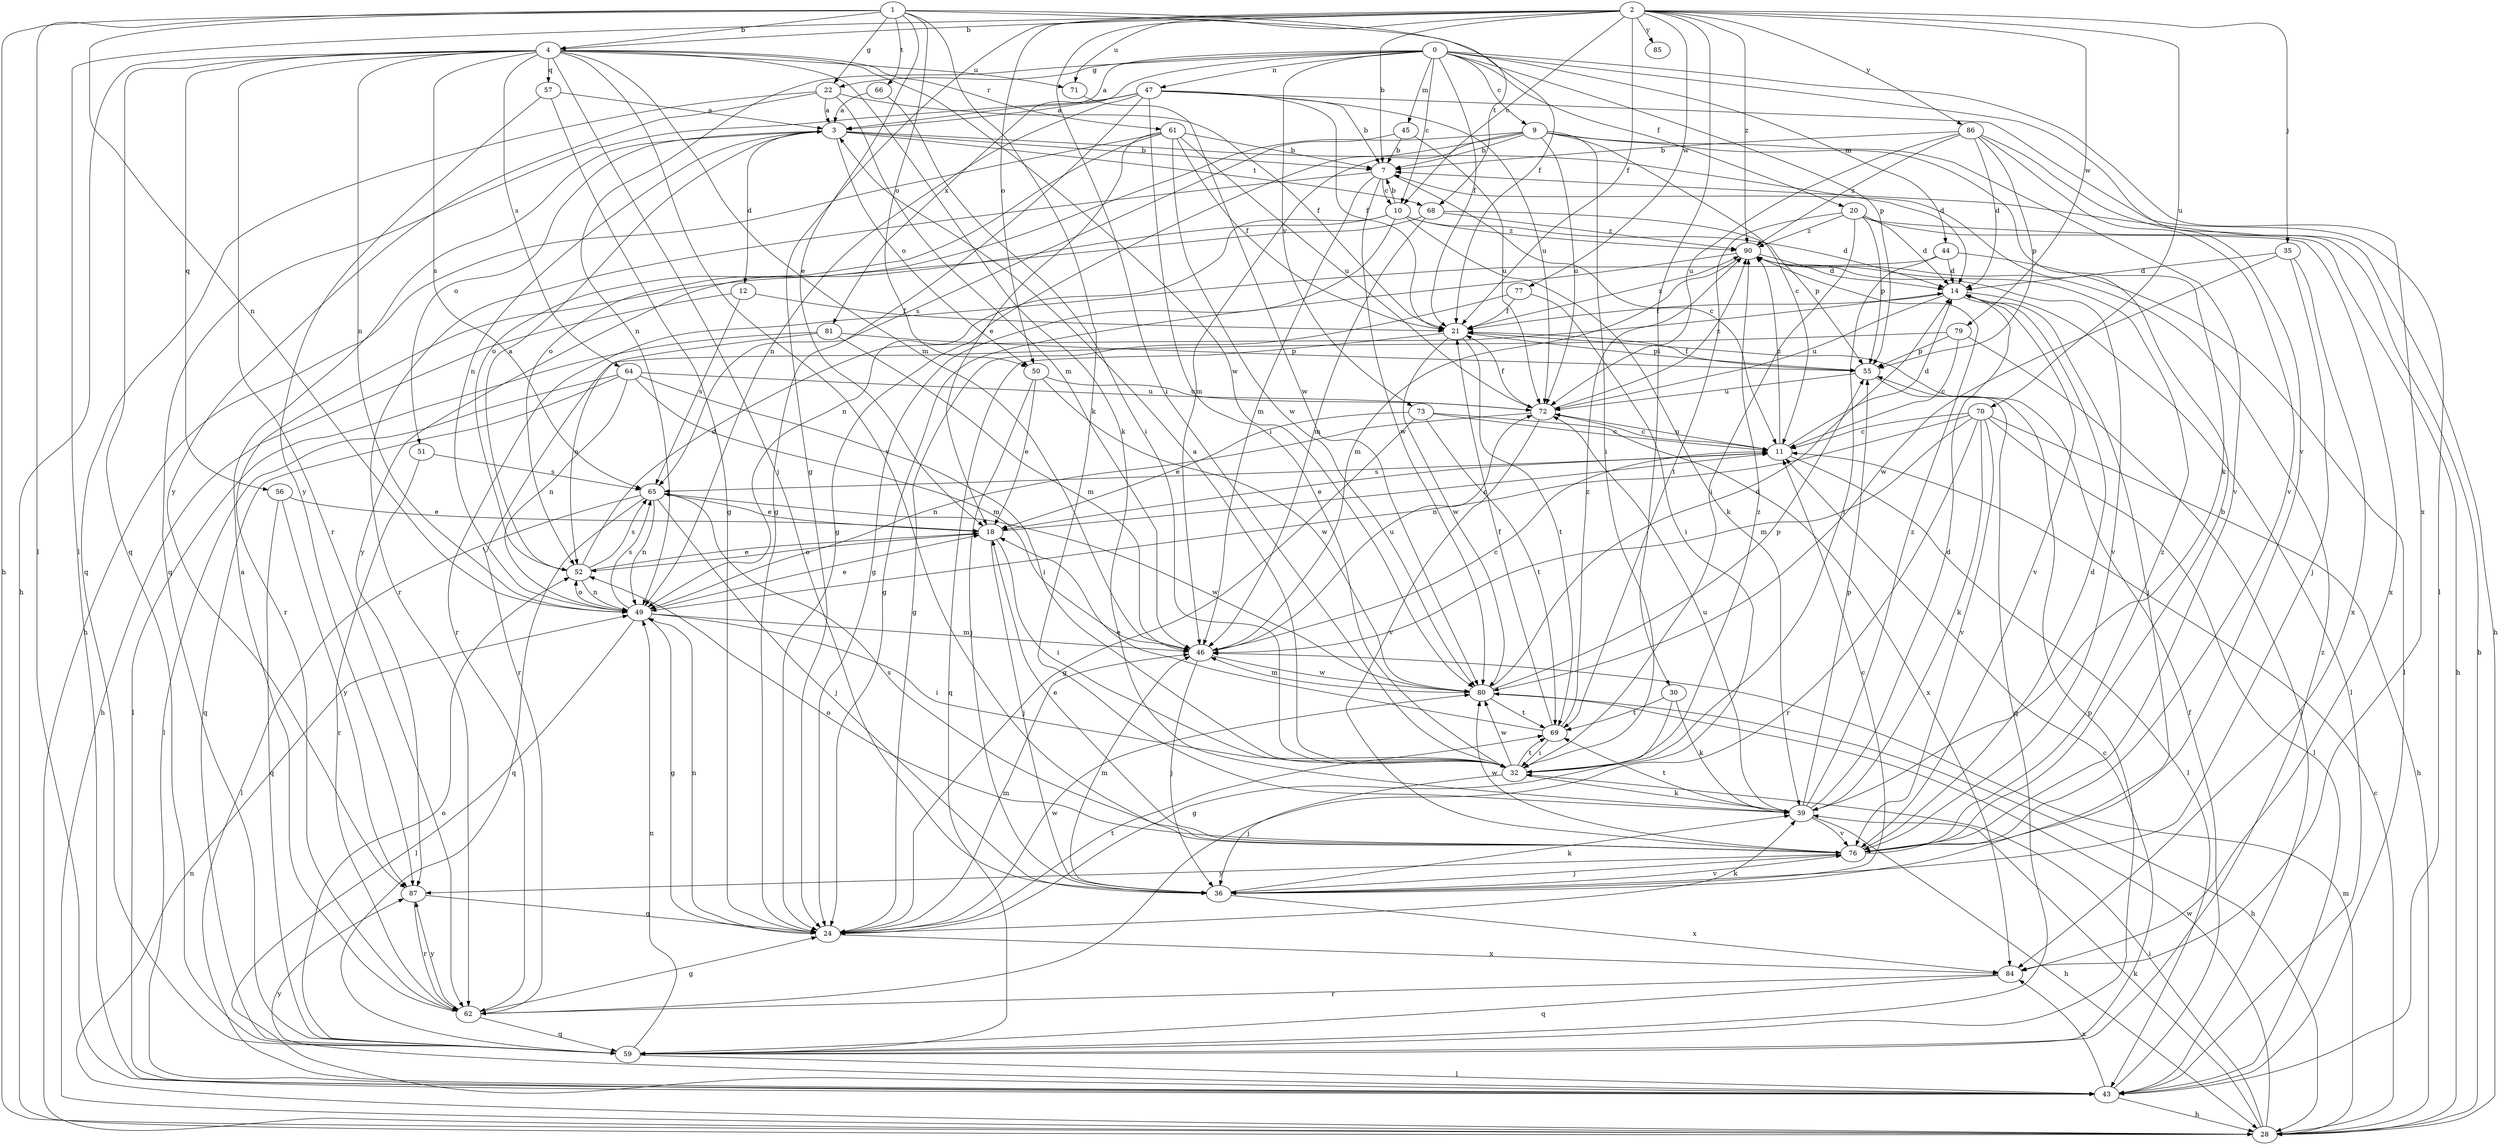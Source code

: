 strict digraph  {
0;
1;
2;
3;
4;
7;
9;
10;
11;
12;
14;
18;
20;
21;
22;
24;
28;
30;
32;
35;
36;
39;
43;
44;
45;
46;
47;
49;
50;
51;
52;
55;
56;
57;
59;
61;
62;
64;
65;
66;
68;
69;
70;
71;
72;
73;
76;
77;
79;
80;
81;
84;
85;
86;
87;
90;
0 -> 3  [label=a];
0 -> 9  [label=c];
0 -> 10  [label=c];
0 -> 20  [label=f];
0 -> 21  [label=f];
0 -> 22  [label=g];
0 -> 44  [label=m];
0 -> 45  [label=m];
0 -> 47  [label=n];
0 -> 49  [label=n];
0 -> 55  [label=p];
0 -> 73  [label=v];
0 -> 76  [label=v];
0 -> 81  [label=x];
0 -> 84  [label=x];
1 -> 4  [label=b];
1 -> 18  [label=e];
1 -> 21  [label=f];
1 -> 22  [label=g];
1 -> 28  [label=h];
1 -> 39  [label=k];
1 -> 43  [label=l];
1 -> 49  [label=n];
1 -> 50  [label=o];
1 -> 66  [label=t];
1 -> 68  [label=t];
2 -> 4  [label=b];
2 -> 7  [label=b];
2 -> 10  [label=c];
2 -> 21  [label=f];
2 -> 24  [label=g];
2 -> 30  [label=i];
2 -> 32  [label=i];
2 -> 35  [label=j];
2 -> 43  [label=l];
2 -> 50  [label=o];
2 -> 70  [label=u];
2 -> 71  [label=u];
2 -> 77  [label=w];
2 -> 79  [label=w];
2 -> 85  [label=y];
2 -> 86  [label=y];
2 -> 90  [label=z];
3 -> 7  [label=b];
3 -> 12  [label=d];
3 -> 14  [label=d];
3 -> 49  [label=n];
3 -> 50  [label=o];
3 -> 51  [label=o];
3 -> 68  [label=t];
4 -> 28  [label=h];
4 -> 36  [label=j];
4 -> 39  [label=k];
4 -> 46  [label=m];
4 -> 49  [label=n];
4 -> 56  [label=q];
4 -> 57  [label=q];
4 -> 59  [label=q];
4 -> 61  [label=r];
4 -> 62  [label=r];
4 -> 64  [label=s];
4 -> 65  [label=s];
4 -> 71  [label=u];
4 -> 76  [label=v];
4 -> 80  [label=w];
7 -> 10  [label=c];
7 -> 11  [label=c];
7 -> 46  [label=m];
7 -> 62  [label=r];
7 -> 80  [label=w];
9 -> 7  [label=b];
9 -> 11  [label=c];
9 -> 24  [label=g];
9 -> 32  [label=i];
9 -> 39  [label=k];
9 -> 46  [label=m];
9 -> 52  [label=o];
9 -> 72  [label=u];
9 -> 76  [label=v];
10 -> 7  [label=b];
10 -> 14  [label=d];
10 -> 24  [label=g];
10 -> 39  [label=k];
10 -> 49  [label=n];
10 -> 87  [label=y];
10 -> 90  [label=z];
11 -> 14  [label=d];
11 -> 18  [label=e];
11 -> 43  [label=l];
11 -> 65  [label=s];
11 -> 72  [label=u];
11 -> 90  [label=z];
12 -> 21  [label=f];
12 -> 28  [label=h];
12 -> 65  [label=s];
14 -> 21  [label=f];
14 -> 36  [label=j];
14 -> 43  [label=l];
14 -> 72  [label=u];
14 -> 76  [label=v];
18 -> 11  [label=c];
18 -> 32  [label=i];
18 -> 36  [label=j];
18 -> 52  [label=o];
20 -> 14  [label=d];
20 -> 28  [label=h];
20 -> 32  [label=i];
20 -> 55  [label=p];
20 -> 69  [label=t];
20 -> 84  [label=x];
20 -> 90  [label=z];
21 -> 55  [label=p];
21 -> 59  [label=q];
21 -> 69  [label=t];
21 -> 80  [label=w];
21 -> 90  [label=z];
22 -> 3  [label=a];
22 -> 21  [label=f];
22 -> 46  [label=m];
22 -> 59  [label=q];
22 -> 87  [label=y];
24 -> 39  [label=k];
24 -> 46  [label=m];
24 -> 49  [label=n];
24 -> 69  [label=t];
24 -> 80  [label=w];
24 -> 84  [label=x];
28 -> 7  [label=b];
28 -> 11  [label=c];
28 -> 32  [label=i];
28 -> 39  [label=k];
28 -> 46  [label=m];
28 -> 49  [label=n];
28 -> 80  [label=w];
30 -> 24  [label=g];
30 -> 39  [label=k];
30 -> 69  [label=t];
32 -> 3  [label=a];
32 -> 36  [label=j];
32 -> 39  [label=k];
32 -> 69  [label=t];
32 -> 80  [label=w];
32 -> 90  [label=z];
35 -> 14  [label=d];
35 -> 36  [label=j];
35 -> 80  [label=w];
35 -> 84  [label=x];
36 -> 11  [label=c];
36 -> 39  [label=k];
36 -> 46  [label=m];
36 -> 76  [label=v];
36 -> 84  [label=x];
39 -> 14  [label=d];
39 -> 28  [label=h];
39 -> 55  [label=p];
39 -> 69  [label=t];
39 -> 72  [label=u];
39 -> 76  [label=v];
39 -> 90  [label=z];
43 -> 21  [label=f];
43 -> 28  [label=h];
43 -> 84  [label=x];
43 -> 87  [label=y];
44 -> 14  [label=d];
44 -> 32  [label=i];
44 -> 43  [label=l];
44 -> 62  [label=r];
45 -> 7  [label=b];
45 -> 65  [label=s];
45 -> 72  [label=u];
46 -> 11  [label=c];
46 -> 36  [label=j];
46 -> 72  [label=u];
46 -> 80  [label=w];
47 -> 3  [label=a];
47 -> 7  [label=b];
47 -> 21  [label=f];
47 -> 24  [label=g];
47 -> 32  [label=i];
47 -> 43  [label=l];
47 -> 49  [label=n];
47 -> 59  [label=q];
47 -> 72  [label=u];
49 -> 18  [label=e];
49 -> 24  [label=g];
49 -> 32  [label=i];
49 -> 43  [label=l];
49 -> 46  [label=m];
49 -> 52  [label=o];
49 -> 65  [label=s];
50 -> 18  [label=e];
50 -> 36  [label=j];
50 -> 72  [label=u];
50 -> 80  [label=w];
51 -> 62  [label=r];
51 -> 65  [label=s];
52 -> 3  [label=a];
52 -> 14  [label=d];
52 -> 18  [label=e];
52 -> 49  [label=n];
52 -> 65  [label=s];
55 -> 21  [label=f];
55 -> 59  [label=q];
55 -> 72  [label=u];
56 -> 18  [label=e];
56 -> 59  [label=q];
56 -> 87  [label=y];
57 -> 3  [label=a];
57 -> 24  [label=g];
57 -> 87  [label=y];
59 -> 11  [label=c];
59 -> 43  [label=l];
59 -> 49  [label=n];
59 -> 52  [label=o];
59 -> 55  [label=p];
59 -> 90  [label=z];
61 -> 7  [label=b];
61 -> 18  [label=e];
61 -> 21  [label=f];
61 -> 28  [label=h];
61 -> 52  [label=o];
61 -> 72  [label=u];
61 -> 80  [label=w];
62 -> 3  [label=a];
62 -> 24  [label=g];
62 -> 59  [label=q];
62 -> 87  [label=y];
64 -> 32  [label=i];
64 -> 43  [label=l];
64 -> 46  [label=m];
64 -> 49  [label=n];
64 -> 59  [label=q];
64 -> 72  [label=u];
65 -> 18  [label=e];
65 -> 36  [label=j];
65 -> 43  [label=l];
65 -> 49  [label=n];
65 -> 59  [label=q];
65 -> 80  [label=w];
66 -> 3  [label=a];
66 -> 32  [label=i];
68 -> 46  [label=m];
68 -> 55  [label=p];
68 -> 62  [label=r];
68 -> 90  [label=z];
69 -> 18  [label=e];
69 -> 21  [label=f];
69 -> 32  [label=i];
69 -> 90  [label=z];
70 -> 11  [label=c];
70 -> 28  [label=h];
70 -> 39  [label=k];
70 -> 43  [label=l];
70 -> 46  [label=m];
70 -> 49  [label=n];
70 -> 62  [label=r];
70 -> 76  [label=v];
71 -> 80  [label=w];
72 -> 11  [label=c];
72 -> 21  [label=f];
72 -> 49  [label=n];
72 -> 76  [label=v];
72 -> 90  [label=z];
73 -> 11  [label=c];
73 -> 18  [label=e];
73 -> 24  [label=g];
73 -> 69  [label=t];
73 -> 84  [label=x];
76 -> 7  [label=b];
76 -> 14  [label=d];
76 -> 18  [label=e];
76 -> 36  [label=j];
76 -> 52  [label=o];
76 -> 65  [label=s];
76 -> 80  [label=w];
76 -> 87  [label=y];
76 -> 90  [label=z];
77 -> 21  [label=f];
77 -> 24  [label=g];
77 -> 32  [label=i];
79 -> 11  [label=c];
79 -> 43  [label=l];
79 -> 55  [label=p];
79 -> 62  [label=r];
80 -> 14  [label=d];
80 -> 28  [label=h];
80 -> 46  [label=m];
80 -> 55  [label=p];
80 -> 69  [label=t];
81 -> 43  [label=l];
81 -> 46  [label=m];
81 -> 52  [label=o];
81 -> 55  [label=p];
84 -> 59  [label=q];
84 -> 62  [label=r];
86 -> 7  [label=b];
86 -> 14  [label=d];
86 -> 28  [label=h];
86 -> 55  [label=p];
86 -> 72  [label=u];
86 -> 76  [label=v];
86 -> 90  [label=z];
87 -> 24  [label=g];
87 -> 62  [label=r];
90 -> 14  [label=d];
90 -> 24  [label=g];
90 -> 46  [label=m];
90 -> 76  [label=v];
}
